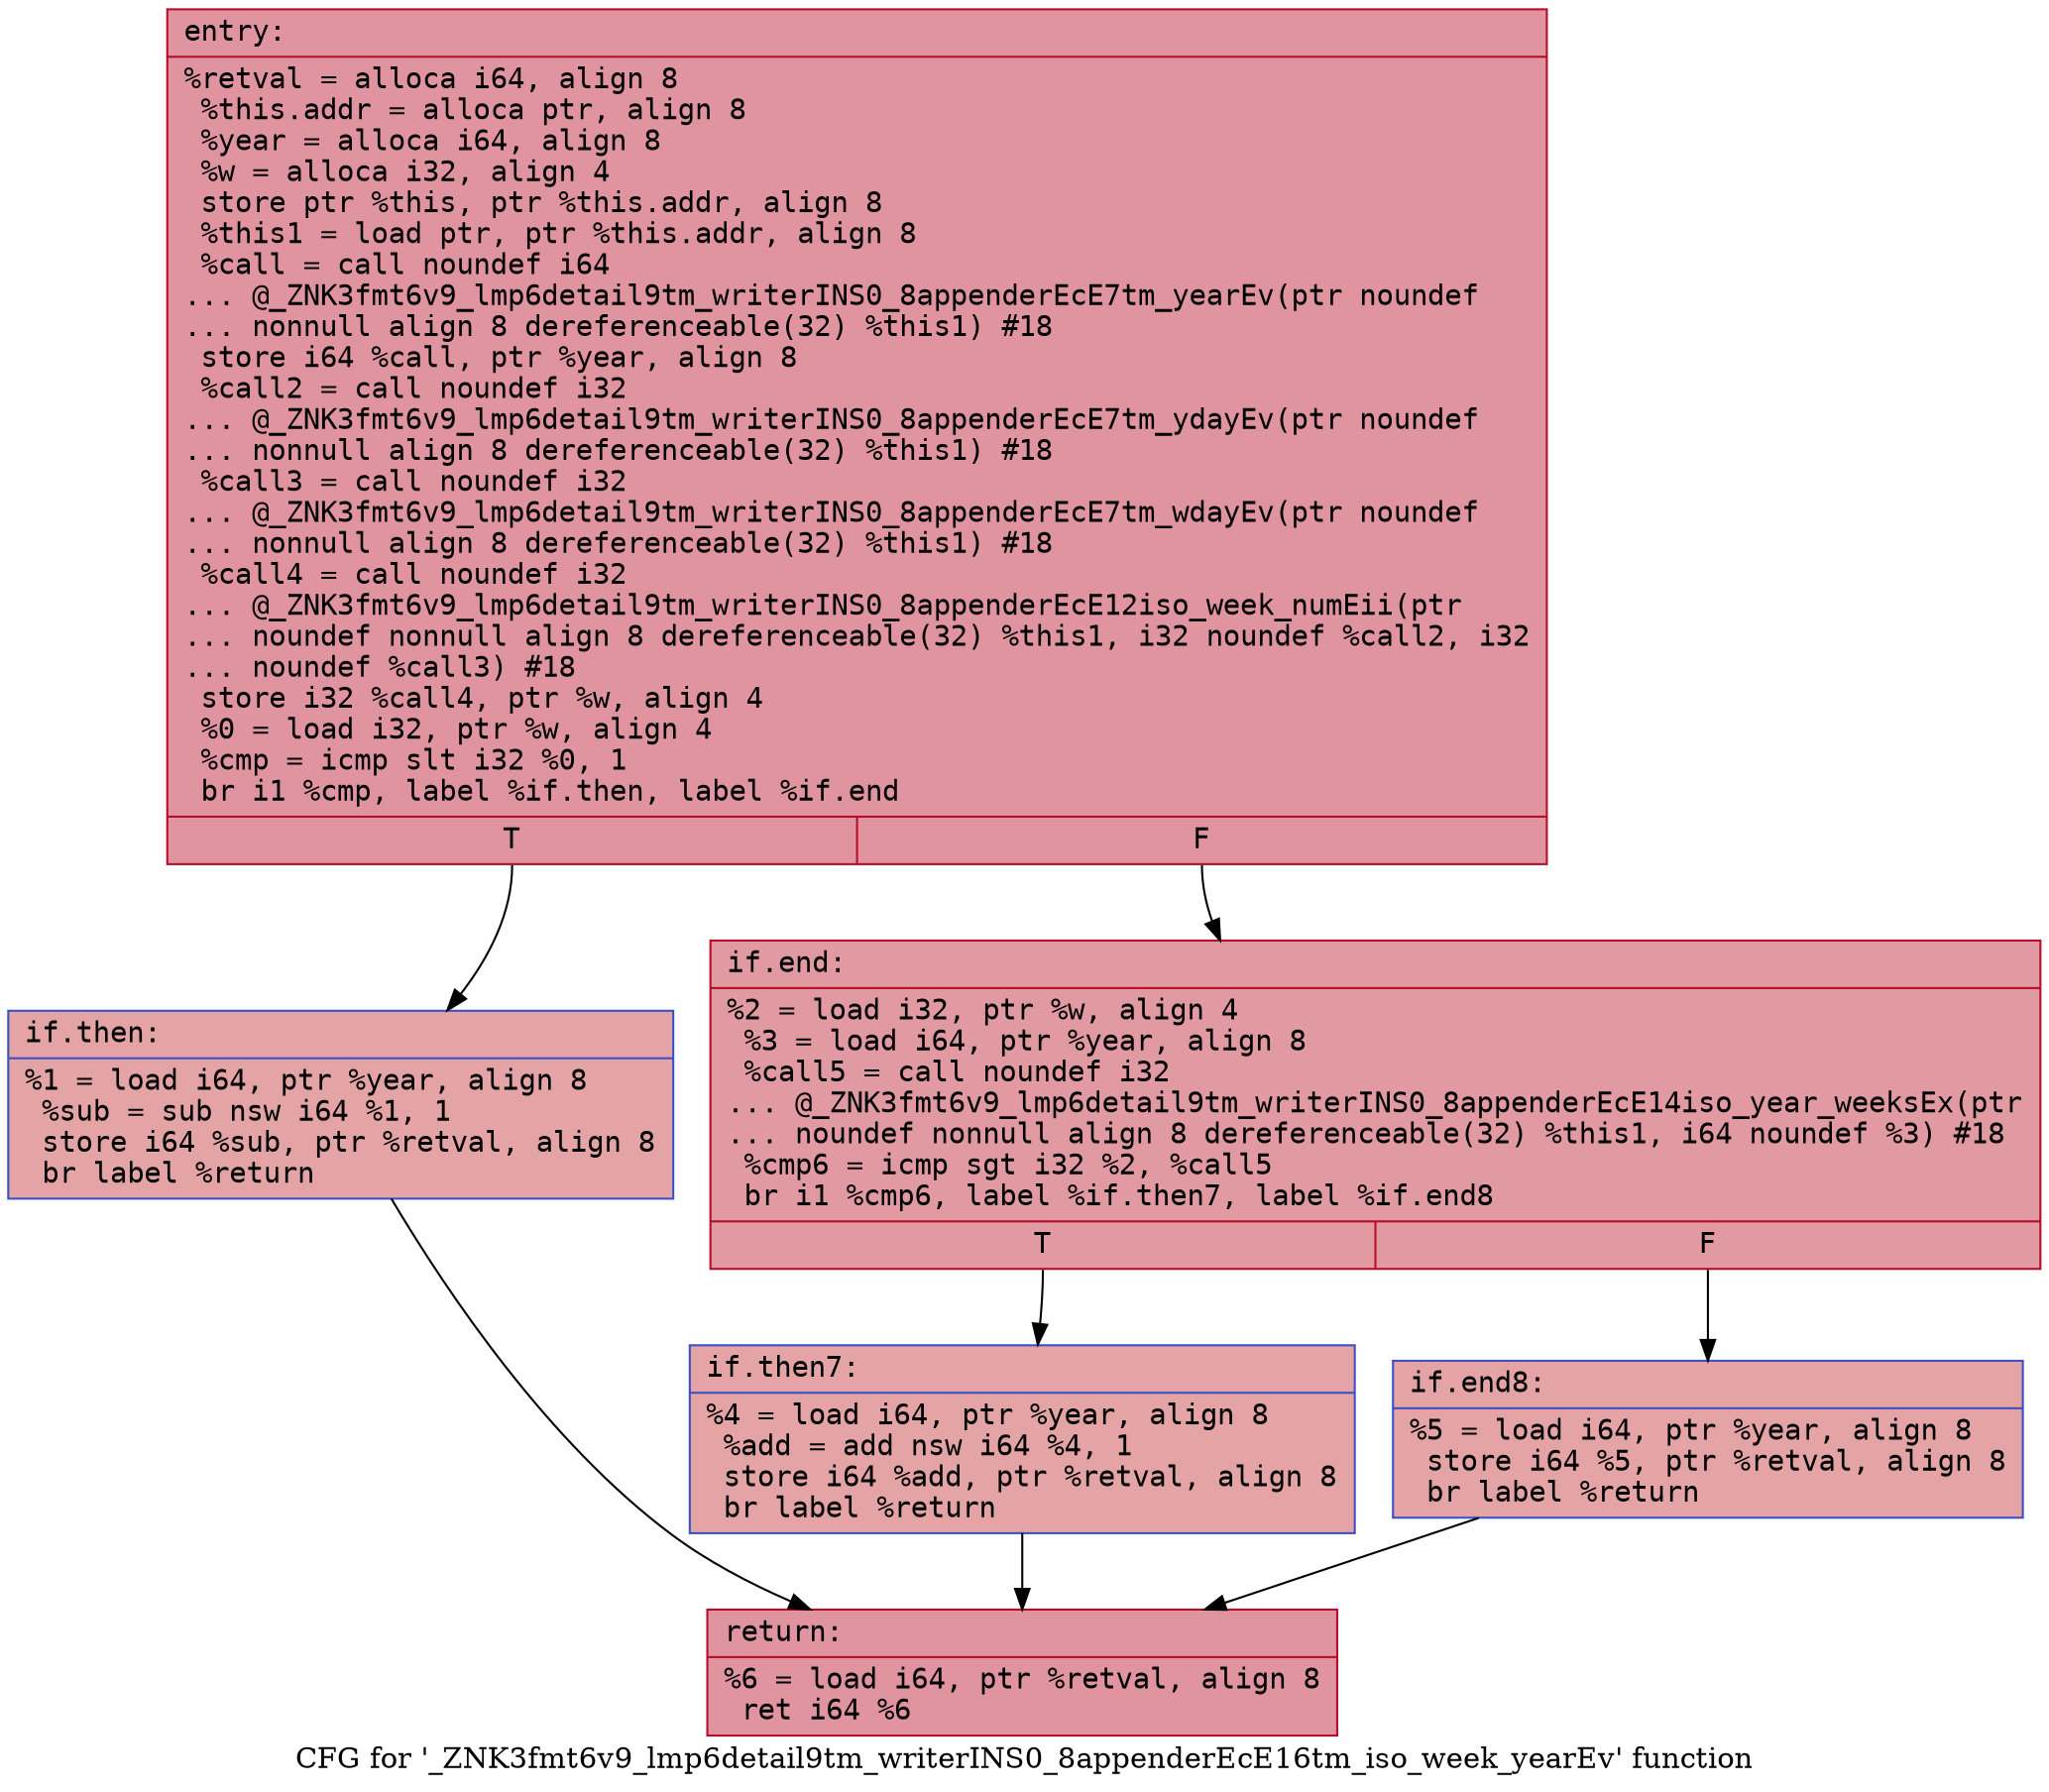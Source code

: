digraph "CFG for '_ZNK3fmt6v9_lmp6detail9tm_writerINS0_8appenderEcE16tm_iso_week_yearEv' function" {
	label="CFG for '_ZNK3fmt6v9_lmp6detail9tm_writerINS0_8appenderEcE16tm_iso_week_yearEv' function";

	Node0x5584169dd360 [shape=record,color="#b70d28ff", style=filled, fillcolor="#b70d2870" fontname="Courier",label="{entry:\l|  %retval = alloca i64, align 8\l  %this.addr = alloca ptr, align 8\l  %year = alloca i64, align 8\l  %w = alloca i32, align 4\l  store ptr %this, ptr %this.addr, align 8\l  %this1 = load ptr, ptr %this.addr, align 8\l  %call = call noundef i64\l... @_ZNK3fmt6v9_lmp6detail9tm_writerINS0_8appenderEcE7tm_yearEv(ptr noundef\l... nonnull align 8 dereferenceable(32) %this1) #18\l  store i64 %call, ptr %year, align 8\l  %call2 = call noundef i32\l... @_ZNK3fmt6v9_lmp6detail9tm_writerINS0_8appenderEcE7tm_ydayEv(ptr noundef\l... nonnull align 8 dereferenceable(32) %this1) #18\l  %call3 = call noundef i32\l... @_ZNK3fmt6v9_lmp6detail9tm_writerINS0_8appenderEcE7tm_wdayEv(ptr noundef\l... nonnull align 8 dereferenceable(32) %this1) #18\l  %call4 = call noundef i32\l... @_ZNK3fmt6v9_lmp6detail9tm_writerINS0_8appenderEcE12iso_week_numEii(ptr\l... noundef nonnull align 8 dereferenceable(32) %this1, i32 noundef %call2, i32\l... noundef %call3) #18\l  store i32 %call4, ptr %w, align 4\l  %0 = load i32, ptr %w, align 4\l  %cmp = icmp slt i32 %0, 1\l  br i1 %cmp, label %if.then, label %if.end\l|{<s0>T|<s1>F}}"];
	Node0x5584169dd360:s0 -> Node0x5584169dd3d0[tooltip="entry -> if.then\nProbability 37.50%" ];
	Node0x5584169dd360:s1 -> Node0x5584169de390[tooltip="entry -> if.end\nProbability 62.50%" ];
	Node0x5584169dd3d0 [shape=record,color="#3d50c3ff", style=filled, fillcolor="#c32e3170" fontname="Courier",label="{if.then:\l|  %1 = load i64, ptr %year, align 8\l  %sub = sub nsw i64 %1, 1\l  store i64 %sub, ptr %retval, align 8\l  br label %return\l}"];
	Node0x5584169dd3d0 -> Node0x5584169de6e0[tooltip="if.then -> return\nProbability 100.00%" ];
	Node0x5584169de390 [shape=record,color="#b70d28ff", style=filled, fillcolor="#bb1b2c70" fontname="Courier",label="{if.end:\l|  %2 = load i32, ptr %w, align 4\l  %3 = load i64, ptr %year, align 8\l  %call5 = call noundef i32\l... @_ZNK3fmt6v9_lmp6detail9tm_writerINS0_8appenderEcE14iso_year_weeksEx(ptr\l... noundef nonnull align 8 dereferenceable(32) %this1, i64 noundef %3) #18\l  %cmp6 = icmp sgt i32 %2, %call5\l  br i1 %cmp6, label %if.then7, label %if.end8\l|{<s0>T|<s1>F}}"];
	Node0x5584169de390:s0 -> Node0x5584169de8c0[tooltip="if.end -> if.then7\nProbability 50.00%" ];
	Node0x5584169de390:s1 -> Node0x5584169dec40[tooltip="if.end -> if.end8\nProbability 50.00%" ];
	Node0x5584169de8c0 [shape=record,color="#3d50c3ff", style=filled, fillcolor="#c32e3170" fontname="Courier",label="{if.then7:\l|  %4 = load i64, ptr %year, align 8\l  %add = add nsw i64 %4, 1\l  store i64 %add, ptr %retval, align 8\l  br label %return\l}"];
	Node0x5584169de8c0 -> Node0x5584169de6e0[tooltip="if.then7 -> return\nProbability 100.00%" ];
	Node0x5584169dec40 [shape=record,color="#3d50c3ff", style=filled, fillcolor="#c32e3170" fontname="Courier",label="{if.end8:\l|  %5 = load i64, ptr %year, align 8\l  store i64 %5, ptr %retval, align 8\l  br label %return\l}"];
	Node0x5584169dec40 -> Node0x5584169de6e0[tooltip="if.end8 -> return\nProbability 100.00%" ];
	Node0x5584169de6e0 [shape=record,color="#b70d28ff", style=filled, fillcolor="#b70d2870" fontname="Courier",label="{return:\l|  %6 = load i64, ptr %retval, align 8\l  ret i64 %6\l}"];
}
